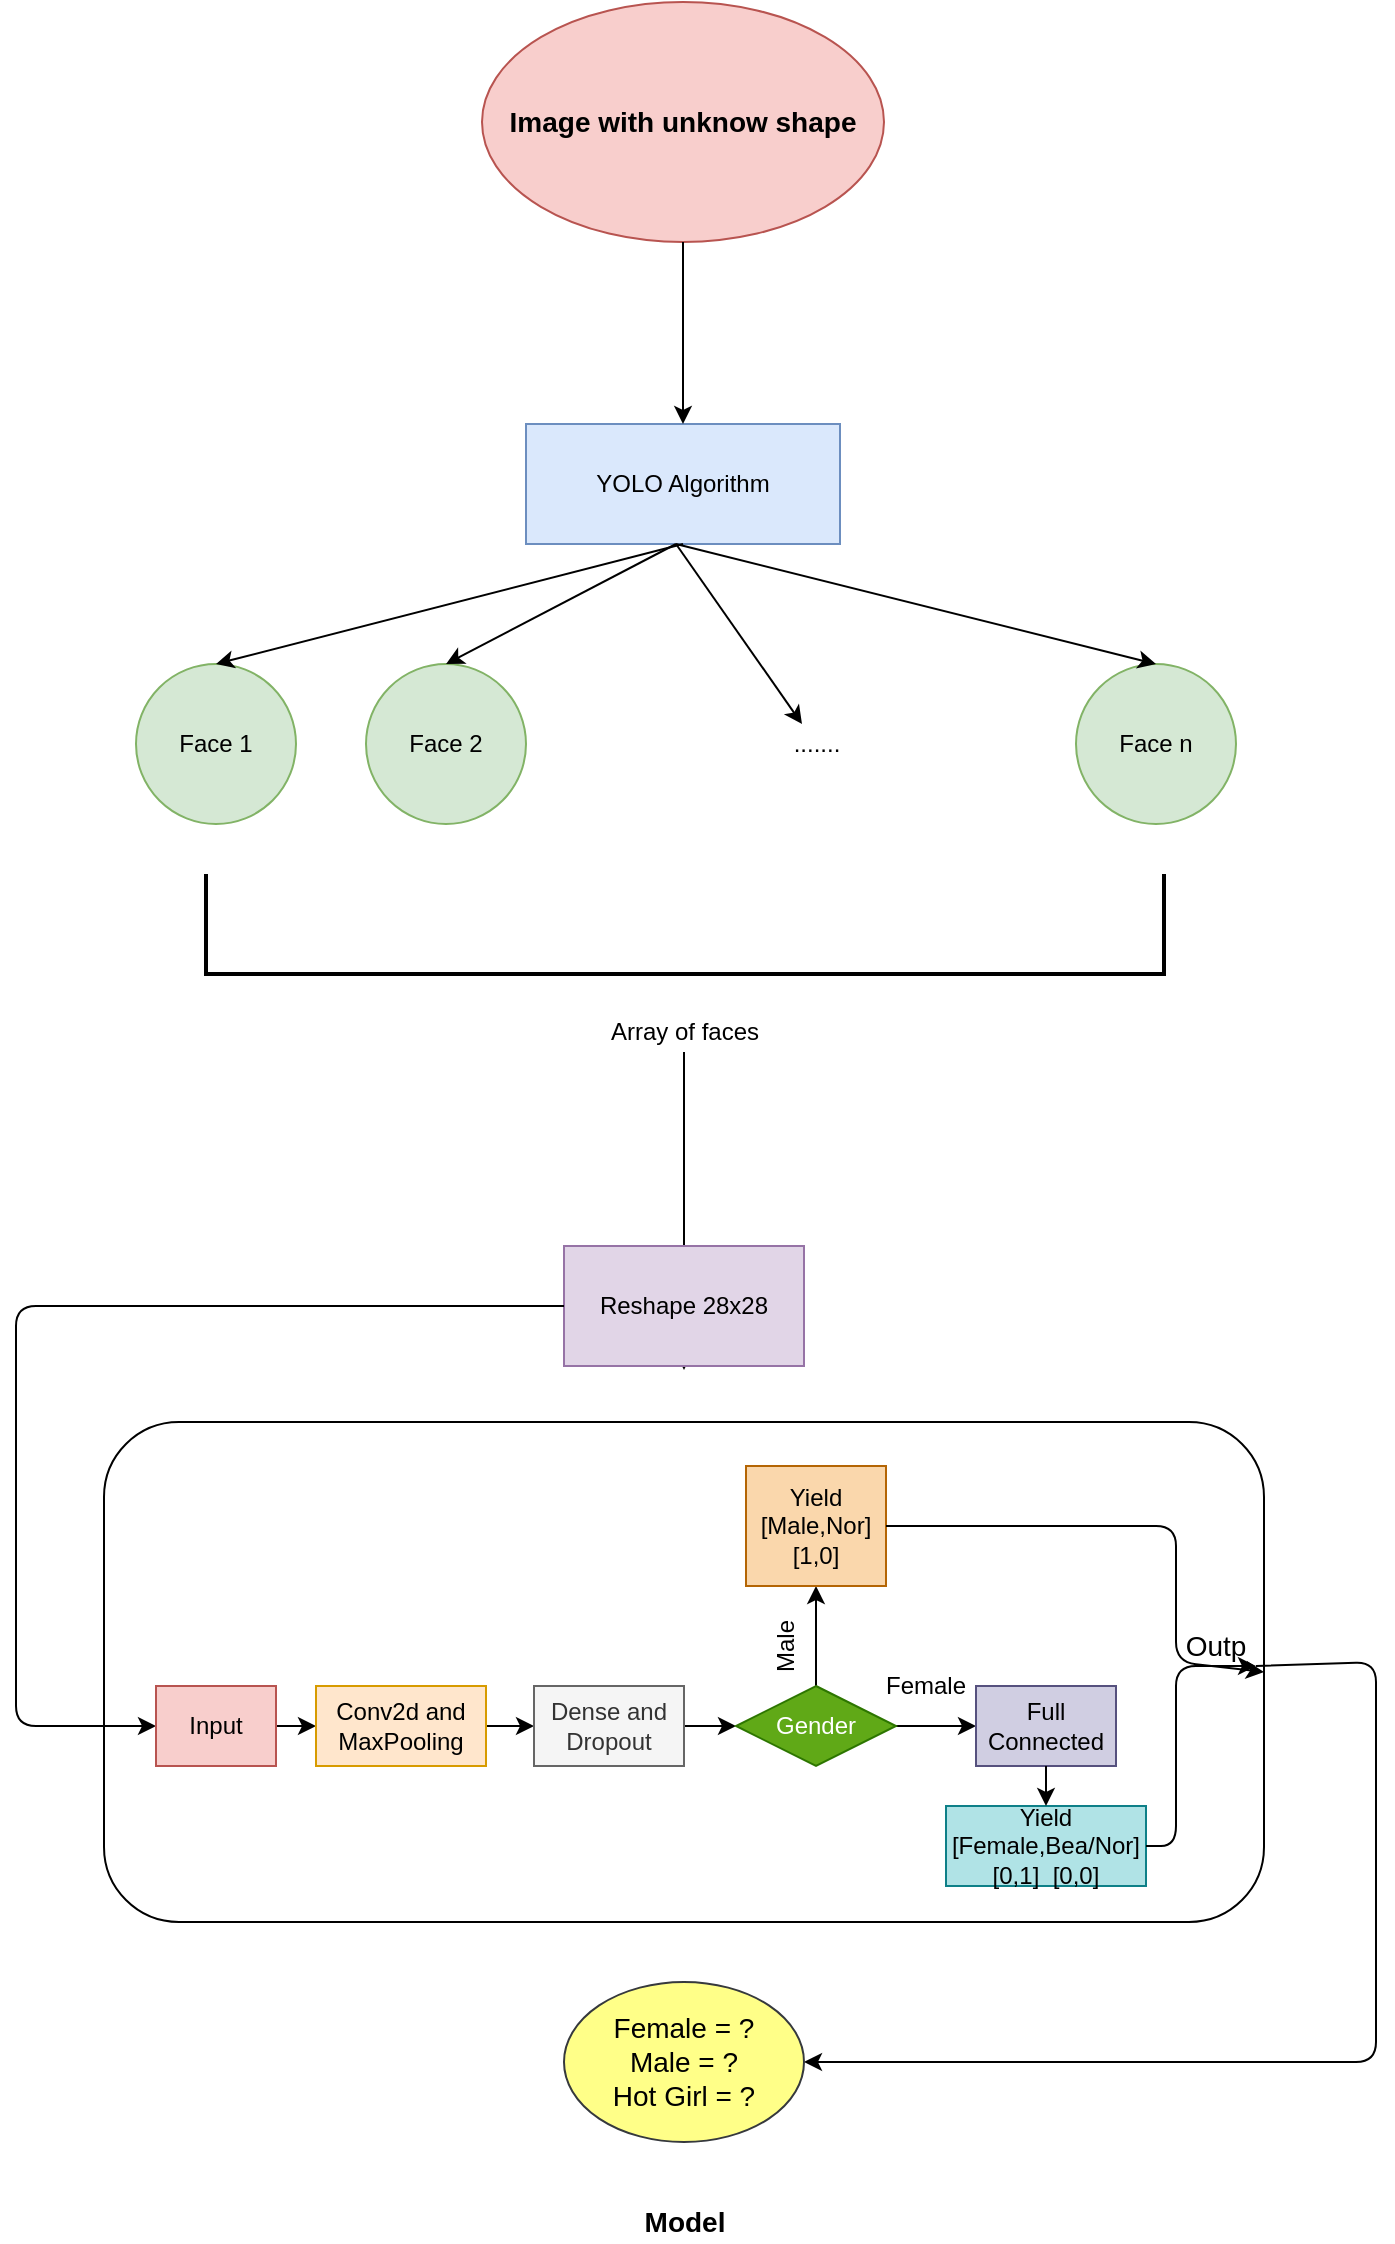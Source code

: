 <mxfile version="13.0.0" type="device"><diagram id="ppumG5OHDwWAVnjL739O" name="Page-1"><mxGraphModel dx="1422" dy="811" grid="1" gridSize="10" guides="1" tooltips="1" connect="1" arrows="1" fold="1" page="1" pageScale="1" pageWidth="850" pageHeight="1100" math="0" shadow="0"><root><mxCell id="0"/><mxCell id="1" parent="0"/><mxCell id="QysdSHXaQUu_0yo5ozwa-1" value="&lt;b&gt;&lt;font style=&quot;font-size: 14px&quot;&gt;Image with unknow shape&lt;/font&gt;&lt;/b&gt;" style="ellipse;whiteSpace=wrap;html=1;fillColor=#f8cecc;strokeColor=#b85450;" vertex="1" parent="1"><mxGeometry x="273" y="40" width="201" height="120" as="geometry"/></mxCell><mxCell id="QysdSHXaQUu_0yo5ozwa-2" value="YOLO Algorithm" style="rounded=0;whiteSpace=wrap;html=1;fillColor=#dae8fc;strokeColor=#6c8ebf;" vertex="1" parent="1"><mxGeometry x="295" y="251" width="157" height="60" as="geometry"/></mxCell><mxCell id="QysdSHXaQUu_0yo5ozwa-3" value="" style="endArrow=classic;html=1;exitX=0.5;exitY=1;exitDx=0;exitDy=0;" edge="1" parent="1" source="QysdSHXaQUu_0yo5ozwa-1" target="QysdSHXaQUu_0yo5ozwa-2"><mxGeometry width="50" height="50" relative="1" as="geometry"><mxPoint x="310" y="430" as="sourcePoint"/><mxPoint x="360" y="380" as="targetPoint"/></mxGeometry></mxCell><mxCell id="QysdSHXaQUu_0yo5ozwa-4" value="Face 1" style="ellipse;whiteSpace=wrap;html=1;aspect=fixed;fillColor=#d5e8d4;strokeColor=#82b366;" vertex="1" parent="1"><mxGeometry x="100" y="371" width="80" height="80" as="geometry"/></mxCell><mxCell id="QysdSHXaQUu_0yo5ozwa-5" value="Face 2" style="ellipse;whiteSpace=wrap;html=1;aspect=fixed;fillColor=#d5e8d4;strokeColor=#82b366;" vertex="1" parent="1"><mxGeometry x="215" y="371" width="80" height="80" as="geometry"/></mxCell><mxCell id="QysdSHXaQUu_0yo5ozwa-6" value="Face n" style="ellipse;whiteSpace=wrap;html=1;aspect=fixed;fillColor=#d5e8d4;strokeColor=#82b366;" vertex="1" parent="1"><mxGeometry x="570" y="371" width="80" height="80" as="geometry"/></mxCell><mxCell id="QysdSHXaQUu_0yo5ozwa-7" value="......." style="text;html=1;align=center;verticalAlign=middle;resizable=0;points=[];autosize=1;" vertex="1" parent="1"><mxGeometry x="420" y="401" width="40" height="20" as="geometry"/></mxCell><mxCell id="QysdSHXaQUu_0yo5ozwa-8" value="" style="endArrow=classic;html=1;exitX=0.5;exitY=1;exitDx=0;exitDy=0;entryX=0.5;entryY=0;entryDx=0;entryDy=0;" edge="1" parent="1" source="QysdSHXaQUu_0yo5ozwa-2" target="QysdSHXaQUu_0yo5ozwa-4"><mxGeometry width="50" height="50" relative="1" as="geometry"><mxPoint x="310" y="351" as="sourcePoint"/><mxPoint x="360" y="301" as="targetPoint"/></mxGeometry></mxCell><mxCell id="QysdSHXaQUu_0yo5ozwa-9" value="" style="endArrow=classic;html=1;entryX=0.5;entryY=0;entryDx=0;entryDy=0;" edge="1" parent="1" target="QysdSHXaQUu_0yo5ozwa-5"><mxGeometry width="50" height="50" relative="1" as="geometry"><mxPoint x="370" y="311" as="sourcePoint"/><mxPoint x="160" y="251" as="targetPoint"/></mxGeometry></mxCell><mxCell id="QysdSHXaQUu_0yo5ozwa-10" value="" style="endArrow=classic;html=1;entryX=0.5;entryY=0;entryDx=0;entryDy=0;" edge="1" parent="1" target="QysdSHXaQUu_0yo5ozwa-6"><mxGeometry width="50" height="50" relative="1" as="geometry"><mxPoint x="370" y="311" as="sourcePoint"/><mxPoint x="360" y="301" as="targetPoint"/></mxGeometry></mxCell><mxCell id="QysdSHXaQUu_0yo5ozwa-11" value="" style="endArrow=classic;html=1;" edge="1" parent="1" target="QysdSHXaQUu_0yo5ozwa-7"><mxGeometry width="50" height="50" relative="1" as="geometry"><mxPoint x="370" y="311" as="sourcePoint"/><mxPoint x="90" y="231" as="targetPoint"/></mxGeometry></mxCell><mxCell id="QysdSHXaQUu_0yo5ozwa-12" value="" style="strokeWidth=2;html=1;shape=mxgraph.flowchart.annotation_1;align=left;pointerEvents=1;rotation=-90;" vertex="1" parent="1"><mxGeometry x="349.5" y="261.5" width="50" height="479" as="geometry"/></mxCell><mxCell id="QysdSHXaQUu_0yo5ozwa-13" value="" style="edgeStyle=orthogonalEdgeStyle;rounded=0;orthogonalLoop=1;jettySize=auto;html=1;" edge="1" parent="1" source="QysdSHXaQUu_0yo5ozwa-14"><mxGeometry relative="1" as="geometry"><mxPoint x="374" y="724" as="targetPoint"/></mxGeometry></mxCell><mxCell id="QysdSHXaQUu_0yo5ozwa-14" value="Array of faces" style="text;html=1;align=center;verticalAlign=middle;resizable=0;points=[];autosize=1;" vertex="1" parent="1"><mxGeometry x="329" y="545" width="90" height="20" as="geometry"/></mxCell><mxCell id="QysdSHXaQUu_0yo5ozwa-15" value="Reshape 28x28" style="rounded=0;whiteSpace=wrap;html=1;fillColor=#e1d5e7;strokeColor=#9673a6;" vertex="1" parent="1"><mxGeometry x="314" y="662" width="120" height="60" as="geometry"/></mxCell><mxCell id="QysdSHXaQUu_0yo5ozwa-16" value="" style="rounded=1;whiteSpace=wrap;html=1;" vertex="1" parent="1"><mxGeometry x="84" y="750" width="580" height="250" as="geometry"/></mxCell><mxCell id="QysdSHXaQUu_0yo5ozwa-17" value="Model" style="text;html=1;align=center;verticalAlign=middle;resizable=0;points=[];autosize=1;fontStyle=1;fontSize=14;" vertex="1" parent="1"><mxGeometry x="344" y="1140" width="60" height="20" as="geometry"/></mxCell><mxCell id="QysdSHXaQUu_0yo5ozwa-18" value="" style="endArrow=classic;html=1;exitX=0;exitY=0.5;exitDx=0;exitDy=0;entryX=0;entryY=0.5;entryDx=0;entryDy=0;" edge="1" parent="1" source="QysdSHXaQUu_0yo5ozwa-15" target="QysdSHXaQUu_0yo5ozwa-20"><mxGeometry width="50" height="50" relative="1" as="geometry"><mxPoint x="140" y="682" as="sourcePoint"/><mxPoint x="40" y="902" as="targetPoint"/><Array as="points"><mxPoint x="40" y="692"/><mxPoint x="40" y="902"/></Array></mxGeometry></mxCell><mxCell id="QysdSHXaQUu_0yo5ozwa-19" style="edgeStyle=orthogonalEdgeStyle;rounded=0;orthogonalLoop=1;jettySize=auto;html=1;exitX=1;exitY=0.5;exitDx=0;exitDy=0;entryX=0;entryY=0.5;entryDx=0;entryDy=0;" edge="1" parent="1" source="QysdSHXaQUu_0yo5ozwa-20" target="QysdSHXaQUu_0yo5ozwa-22"><mxGeometry relative="1" as="geometry"/></mxCell><mxCell id="QysdSHXaQUu_0yo5ozwa-20" value="Input" style="rounded=0;whiteSpace=wrap;html=1;fillColor=#f8cecc;strokeColor=#b85450;" vertex="1" parent="1"><mxGeometry x="110" y="882" width="60" height="40" as="geometry"/></mxCell><mxCell id="QysdSHXaQUu_0yo5ozwa-21" style="edgeStyle=orthogonalEdgeStyle;rounded=0;orthogonalLoop=1;jettySize=auto;html=1;exitX=1;exitY=0.5;exitDx=0;exitDy=0;entryX=0;entryY=0.5;entryDx=0;entryDy=0;" edge="1" parent="1" source="QysdSHXaQUu_0yo5ozwa-22" target="QysdSHXaQUu_0yo5ozwa-24"><mxGeometry relative="1" as="geometry"/></mxCell><mxCell id="QysdSHXaQUu_0yo5ozwa-22" value="Conv2d and MaxPooling" style="rounded=0;whiteSpace=wrap;html=1;fillColor=#ffe6cc;strokeColor=#d79b00;" vertex="1" parent="1"><mxGeometry x="190" y="882" width="85" height="40" as="geometry"/></mxCell><mxCell id="QysdSHXaQUu_0yo5ozwa-23" value="" style="edgeStyle=orthogonalEdgeStyle;rounded=0;orthogonalLoop=1;jettySize=auto;html=1;" edge="1" parent="1" source="QysdSHXaQUu_0yo5ozwa-24" target="QysdSHXaQUu_0yo5ozwa-27"><mxGeometry relative="1" as="geometry"/></mxCell><mxCell id="QysdSHXaQUu_0yo5ozwa-24" value="Dense and Dropout" style="rounded=0;whiteSpace=wrap;html=1;fillColor=#f5f5f5;strokeColor=#666666;fontColor=#333333;" vertex="1" parent="1"><mxGeometry x="299" y="882" width="75" height="40" as="geometry"/></mxCell><mxCell id="QysdSHXaQUu_0yo5ozwa-25" style="edgeStyle=orthogonalEdgeStyle;rounded=0;orthogonalLoop=1;jettySize=auto;html=1;exitX=0.5;exitY=0;exitDx=0;exitDy=0;entryX=0.5;entryY=1;entryDx=0;entryDy=0;" edge="1" parent="1" source="QysdSHXaQUu_0yo5ozwa-27" target="QysdSHXaQUu_0yo5ozwa-28"><mxGeometry relative="1" as="geometry"/></mxCell><mxCell id="QysdSHXaQUu_0yo5ozwa-26" style="edgeStyle=orthogonalEdgeStyle;rounded=0;orthogonalLoop=1;jettySize=auto;html=1;exitX=1;exitY=0.5;exitDx=0;exitDy=0;entryX=0;entryY=0.5;entryDx=0;entryDy=0;" edge="1" parent="1" source="QysdSHXaQUu_0yo5ozwa-27" target="QysdSHXaQUu_0yo5ozwa-30"><mxGeometry relative="1" as="geometry"/></mxCell><mxCell id="QysdSHXaQUu_0yo5ozwa-27" value="Gender" style="rhombus;whiteSpace=wrap;html=1;fillColor=#60a917;strokeColor=#2D7600;fontColor=#ffffff;" vertex="1" parent="1"><mxGeometry x="400" y="882" width="80" height="40" as="geometry"/></mxCell><mxCell id="QysdSHXaQUu_0yo5ozwa-28" value="Yield [Male,Nor]&lt;br&gt;[1,0]" style="rounded=0;whiteSpace=wrap;html=1;fillColor=#fad7ac;strokeColor=#b46504;" vertex="1" parent="1"><mxGeometry x="405" y="772" width="70" height="60" as="geometry"/></mxCell><mxCell id="QysdSHXaQUu_0yo5ozwa-29" value="Male" style="text;html=1;strokeColor=none;fillColor=none;align=center;verticalAlign=middle;whiteSpace=wrap;rounded=0;rotation=-90;" vertex="1" parent="1"><mxGeometry x="405" y="852" width="40" height="20" as="geometry"/></mxCell><mxCell id="QysdSHXaQUu_0yo5ozwa-30" value="Full Connected" style="rounded=0;whiteSpace=wrap;html=1;fillColor=#d0cee2;strokeColor=#56517e;" vertex="1" parent="1"><mxGeometry x="520" y="882" width="70" height="40" as="geometry"/></mxCell><mxCell id="QysdSHXaQUu_0yo5ozwa-31" value="Female" style="text;html=1;strokeColor=none;fillColor=none;align=center;verticalAlign=middle;whiteSpace=wrap;rounded=0;rotation=0;" vertex="1" parent="1"><mxGeometry x="475" y="872" width="40" height="20" as="geometry"/></mxCell><mxCell id="QysdSHXaQUu_0yo5ozwa-32" value="Yield&lt;br&gt;[Female,Bea/Nor]&lt;br&gt;[0,1]&amp;nbsp; [0,0]" style="rounded=0;whiteSpace=wrap;html=1;fillColor=#b0e3e6;strokeColor=#0e8088;" vertex="1" parent="1"><mxGeometry x="505" y="942" width="100" height="40" as="geometry"/></mxCell><mxCell id="QysdSHXaQUu_0yo5ozwa-33" value="" style="endArrow=classic;html=1;fontSize=14;exitX=0.5;exitY=1;exitDx=0;exitDy=0;entryX=0.5;entryY=0;entryDx=0;entryDy=0;" edge="1" parent="1" source="QysdSHXaQUu_0yo5ozwa-30" target="QysdSHXaQUu_0yo5ozwa-32"><mxGeometry width="50" height="50" relative="1" as="geometry"><mxPoint x="310" y="892" as="sourcePoint"/><mxPoint x="360" y="842" as="targetPoint"/></mxGeometry></mxCell><mxCell id="QysdSHXaQUu_0yo5ozwa-34" value="" style="endArrow=classic;html=1;fontSize=14;exitX=1;exitY=0.5;exitDx=0;exitDy=0;entryX=1;entryY=0.5;entryDx=0;entryDy=0;" edge="1" parent="1" source="QysdSHXaQUu_0yo5ozwa-28" target="QysdSHXaQUu_0yo5ozwa-16"><mxGeometry width="50" height="50" relative="1" as="geometry"><mxPoint x="530" y="842" as="sourcePoint"/><mxPoint x="580" y="792" as="targetPoint"/><Array as="points"><mxPoint x="620" y="802"/><mxPoint x="620" y="870"/></Array></mxGeometry></mxCell><mxCell id="QysdSHXaQUu_0yo5ozwa-35" value="" style="endArrow=classic;html=1;fontSize=14;exitX=1;exitY=0.5;exitDx=0;exitDy=0;" edge="1" parent="1" source="QysdSHXaQUu_0yo5ozwa-32"><mxGeometry width="50" height="50" relative="1" as="geometry"><mxPoint x="614" y="982" as="sourcePoint"/><mxPoint x="660" y="872" as="targetPoint"/><Array as="points"><mxPoint x="620" y="962"/><mxPoint x="620" y="872"/></Array></mxGeometry></mxCell><mxCell id="QysdSHXaQUu_0yo5ozwa-36" value="Outp" style="text;html=1;strokeColor=none;fillColor=none;align=center;verticalAlign=middle;whiteSpace=wrap;rounded=0;fontSize=14;" vertex="1" parent="1"><mxGeometry x="620" y="852" width="40" height="20" as="geometry"/></mxCell><mxCell id="QysdSHXaQUu_0yo5ozwa-37" value="" style="endArrow=classic;html=1;fontSize=14;exitX=1;exitY=1;exitDx=0;exitDy=0;entryX=1;entryY=0.5;entryDx=0;entryDy=0;entryPerimeter=0;" edge="1" parent="1" source="QysdSHXaQUu_0yo5ozwa-36" target="QysdSHXaQUu_0yo5ozwa-38"><mxGeometry width="50" height="50" relative="1" as="geometry"><mxPoint x="720" y="1000" as="sourcePoint"/><mxPoint x="664" y="1130" as="targetPoint"/><Array as="points"><mxPoint x="720" y="870"/><mxPoint x="720" y="1070"/></Array></mxGeometry></mxCell><mxCell id="QysdSHXaQUu_0yo5ozwa-38" value="Female = ?&lt;br&gt;Male = ?&lt;br&gt;Hot Girl = ?" style="ellipse;whiteSpace=wrap;html=1;fontSize=14;fillColor=#ffff88;strokeColor=#36393d;" vertex="1" parent="1"><mxGeometry x="314" y="1030" width="120" height="80" as="geometry"/></mxCell></root></mxGraphModel></diagram></mxfile>